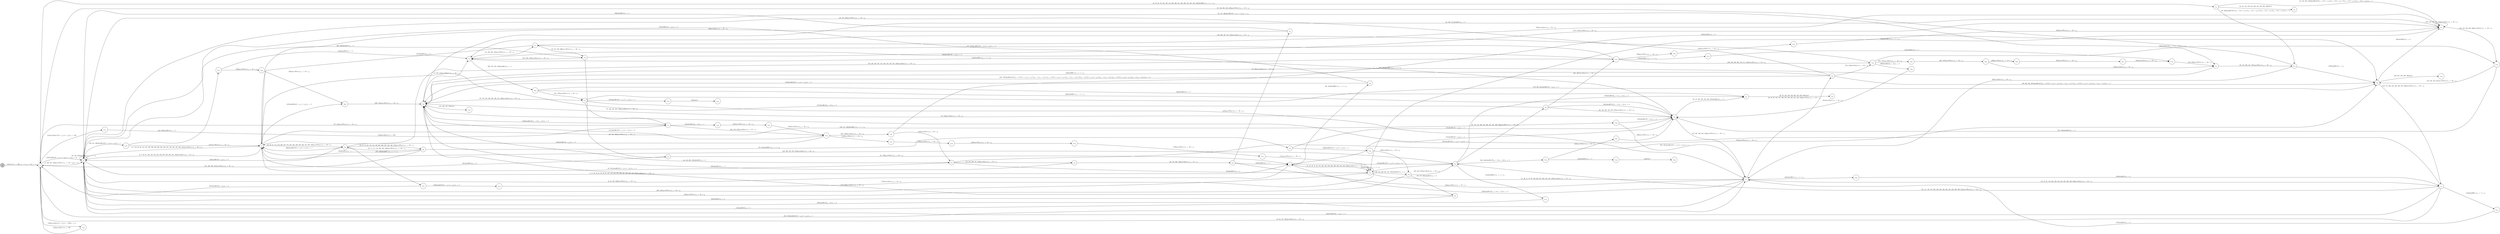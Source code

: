digraph EFSM{
  graph [rankdir="LR", fontname="Latin Modern Math"];
  node [color="black", fillcolor="white", shape="circle", style="filled", fontname="Latin Modern Math"];
  edge [fontname="Latin Modern Math"];

  s0[fillcolor="gray", label=<s<sub>0</sub>>];
  s1[label=<s<sub>1</sub>>];
  s2[label=<s<sub>2</sub>>];
  s3[label=<s<sub>3</sub>>];
  s5[label=<s<sub>5</sub>>];
  s10[label=<s<sub>10</sub>>];
  s11[label=<s<sub>11</sub>>];
  s12[label=<s<sub>12</sub>>];
  s14[label=<s<sub>14</sub>>];
  s15[label=<s<sub>15</sub>>];
  s16[label=<s<sub>16</sub>>];
  s17[label=<s<sub>17</sub>>];
  s18[label=<s<sub>18</sub>>];
  s19[label=<s<sub>19</sub>>];
  s20[label=<s<sub>20</sub>>];
  s24[label=<s<sub>24</sub>>];
  s28[label=<s<sub>28</sub>>];
  s29[label=<s<sub>29</sub>>];
  s30[label=<s<sub>30</sub>>];
  s31[label=<s<sub>31</sub>>];
  s32[label=<s<sub>32</sub>>];
  s35[label=<s<sub>35</sub>>];
  s36[label=<s<sub>36</sub>>];
  s42[label=<s<sub>42</sub>>];
  s45[label=<s<sub>45</sub>>];
  s46[label=<s<sub>46</sub>>];
  s47[label=<s<sub>47</sub>>];
  s55[label=<s<sub>55</sub>>];
  s56[label=<s<sub>56</sub>>];
  s64[label=<s<sub>64</sub>>];
  s66[label=<s<sub>66</sub>>];
  s73[label=<s<sub>73</sub>>];
  s76[label=<s<sub>76</sub>>];
  s77[label=<s<sub>77</sub>>];
  s92[label=<s<sub>92</sub>>];
  s93[label=<s<sub>93</sub>>];
  s99[label=<s<sub>99</sub>>];
  s100[label=<s<sub>100</sub>>];
  s102[label=<s<sub>102</sub>>];
  s112[label=<s<sub>112</sub>>];
  s124[label=<s<sub>124</sub>>];
  s130[label=<s<sub>130</sub>>];
  s133[label=<s<sub>133</sub>>];
  s134[label=<s<sub>134</sub>>];
  s135[label=<s<sub>135</sub>>];
  s141[label=<s<sub>141</sub>>];
  s146[label=<s<sub>146</sub>>];
  s159[label=<s<sub>159</sub>>];
  s160[label=<s<sub>160</sub>>];
  s164[label=<s<sub>164</sub>>];
  s165[label=<s<sub>165</sub>>];
  s166[label=<s<sub>166</sub>>];
  s167[label=<s<sub>167</sub>>];
  s168[label=<s<sub>168</sub>>];
  s169[label=<s<sub>169</sub>>];
  s170[label=<s<sub>170</sub>>];
  s196[label=<s<sub>196</sub>>];
  s212[label=<s<sub>212</sub>>];
  s234[label=<s<sub>234</sub>>];
  s235[label=<s<sub>235</sub>>];
  s263[label=<s<sub>263</sub>>];
  s275[label=<s<sub>275</sub>>];
  s276[label=<s<sub>276</sub>>];
  s284[label=<s<sub>284</sub>>];
  s285[label=<s<sub>285</sub>>];
  s286[label=<s<sub>286</sub>>];
  s287[label=<s<sub>287</sub>>];
  s314[label=<s<sub>314</sub>>];
  s322[label=<s<sub>322</sub>>];
  s372[label=<s<sub>372</sub>>];
  s373[label=<s<sub>373</sub>>];
  s394[label=<s<sub>394</sub>>];
  s395[label=<s<sub>395</sub>>];
  s412[label=<s<sub>412</sub>>];
  s425[label=<s<sub>425</sub>>];
  s426[label=<s<sub>426</sub>>];
  s427[label=<s<sub>427</sub>>];
  s486[label=<s<sub>486</sub>>];
  s487[label=<s<sub>487</sub>>];

  s0->s1[label=<<i> [1]start:2/o<sub>1</sub> := 200, o<sub>2</sub> := 3, o<sub>3</sub> := 0&#91;r<sub>2</sub> := 1&#93;</i>>];
  s14->s15[label=<<i> [15, 145, 201, 242]alienHit:0&#91;!(!(r<sub>2</sub> &gt; 3&or;2 &gt; r<sub>2</sub>)&or;!(r<sub>2</sub> &gt; 3&or;2 &gt; r<sub>2</sub>)), !(!(r<sub>2</sub> &gt; 3&or;2 &gt; r<sub>2</sub>)&or;!(r<sub>2</sub> &gt; 3&or;2 &gt; r<sub>2</sub>))&#93;/o<sub>1</sub> := 1</i>>];
  s20->s5[label=<<i> [21, 193]moveWest:1/o<sub>1</sub> := -50 + i<sub>0</sub></i>>];
  s3->s24[label=<<i> [24, 451]alienHit:0&#91;!(4 &gt; r<sub>2</sub>&or;4 &gt; r<sub>2</sub>)&#93;/o<sub>1</sub> := 3</i>>];
  s24->s10[label=<<i> [25]alienHit:0/o<sub>1</sub> := 4</i>>];
  s1->s2[label=<<i> [33]alienHit:0&#91;2 &gt; r<sub>2</sub>, 2 &gt; r<sub>2</sub>&#93;/o<sub>1</sub> := r<sub>2</sub>&#91;r<sub>2</sub> := 2&#93;</i>>];
  s35->s2[label=<<i> [38]alienHit:0&#91;4 &gt; r<sub>2</sub>&#93;/o<sub>1</sub> := 2</i>>];
  s42->s16[label=<<i> [43]shieldHit:1/o<sub>1</sub> := -1 + i<sub>0</sub></i>>];
  s46->s47[label=<<i> [47, 301]moveEast:1/o<sub>1</sub> := 50 + i<sub>0</sub></i>>];
  s47->s3[label=<<i> [48]moveEast:1/o<sub>1</sub> := 50 + i<sub>0</sub></i>>];
  s5->s30[label=<<i> [51]alienHit:0&#91;4 &gt; r<sub>2</sub>&#93;/o<sub>1</sub> := 4</i>>];
  s14->s56[label=<<i> [59, 343]alienHit:0&#91;!(!(!(r<sub>2</sub> &gt; 3&or;2 &gt; r<sub>2</sub>)&or;!(r<sub>2</sub> &gt; 3&or;2 &gt; r<sub>2</sub>))&or;!(!(r<sub>2</sub> &gt; 3&or;2 &gt; r<sub>2</sub>)&or;!(r<sub>2</sub> &gt; 3&or;2 &gt; r<sub>2</sub>)))&#93;/o<sub>1</sub> := 3</i>>];
  s56->s11[label=<<i> [60]moveEast:1/o<sub>1</sub> := 50 + i<sub>0</sub></i>>];
  s5->s66[label=<<i> [66, 444]shieldHit:1/o<sub>1</sub> := -1 + i<sub>0</sub></i>>];
  s66->s2[label=<<i> [67]alienHit:0&#91;4 &gt; r<sub>2</sub>&#93;/o<sub>1</sub> := 2</i>>];
  s36->s73[label=<<i> [73, 101]shieldHit:1/o<sub>1</sub> := -1 + i<sub>0</sub></i>>];
  s73->s30[label=<<i> [74]alienHit:0&#91;4 &gt; r<sub>2</sub>&#93;/o<sub>1</sub> := 3</i>>];
  s30->s16[label=<<i> [75, 218]moveEast:1/o<sub>1</sub> := 50 + i<sub>0</sub></i>>];
  s77->s1[label=<<i> [78, 143]moveWest:1/o<sub>1</sub> := -50 + i<sub>0</sub></i>>];
  s36->s3[label=<<i> [83]alienHit:0/o<sub>1</sub> := 1</i>>];
  s93->s2[label=<<i> [94]alienHit:0/o<sub>1</sub> := 4</i>>];
  s73->s102[label=<<i> [102]alienHit:0&#91;!(4 &gt; r<sub>2</sub>&or;4 &gt; r<sub>2</sub>)&#93;/o<sub>1</sub> := 1</i>>];
  s102->s92[label=<<i> [103]moveEast:1/o<sub>1</sub> := 50 + i<sub>0</sub></i>>];
  s92->s28[label=<<i> [104, 204, 272]moveEast:1/o<sub>1</sub> := 50 + i<sub>0</sub></i>>];
  s28->s112[label=<<i> [112]shieldHit:1/o<sub>1</sub> := -1 + i<sub>0</sub></i>>];
  s112->s2[label=<<i> [113]alienHit:0/o<sub>1</sub> := 2</i>>];
  s1->s124[label=<<i> [124]moveEast:1&#91;2 &gt; r<sub>2</sub>&#93;/o<sub>1</sub> := 250&#91;r<sub>2</sub> := 4&#93;</i>>];
  s124->s1[label=<<i> [125]moveEast:1/o<sub>1</sub> := 300</i>>];
  s2->s130[label=<<i> [130, 211, 392]alienHit:0&#91;!(4 &gt; r<sub>2</sub>&or;4 &gt; r<sub>2</sub>)&#93;/o<sub>1</sub> := 1</i>>];
  s130->s3[label=<<i> [131]moveWest:1/o<sub>1</sub> := -50 + i<sub>0</sub></i>>];
  s35->s133[label=<<i> [133, 228, 282, 357, 374, 465, 472, 485, 510, 533]moveEast:1/o<sub>1</sub> := 50 + i<sub>0</sub></i>>];
  s133->s134[label=<<i> [134]shieldHit:1/o<sub>1</sub> := -1 + i<sub>0</sub></i>>];
  s134->s135[label=<<i> [135]alienHit:0/o<sub>1</sub> := 2</i>>];
  s135->s55[label=<<i> [136, 289]moveWest:1/o<sub>1</sub> := -50 + i<sub>0</sub></i>>];
  s56->s1[label=<<i> [57, 138, 291, 344, 448]moveWest:1/o<sub>1</sub> := -50 + i<sub>0</sub></i>>];
  s1->s141[label=<<i> [141]moveEast:1&#91;!(2 &gt; r<sub>2</sub>&or;2 &gt; r<sub>2</sub>)&#93;/o<sub>1</sub> := 350</i>>];
  s141->s77[label=<<i> [142]moveEast:1/o<sub>1</sub> := 400</i>>];
  s29->s3[label=<<i> [151]alienHit:0&#91;r<sub>2</sub> &gt; 2&#93;/o<sub>1</sub> := 2</i>>];
  s5->s28[label=<<i> [154]alienHit:0&#91;!(4 &gt; r<sub>2</sub>&or;4 &gt; r<sub>2</sub>)&#93;/o<sub>1</sub> := 3</i>>];
  s42->s159[label=<<i> [159, 188]moveEast:1/o<sub>1</sub> := 50 + i<sub>0</sub></i>>];
  s159->s160[label=<<i> [160]alienHit:0&#91;r<sub>2</sub> &gt; 2&#93;/o<sub>1</sub> := 4</i>>];
  s160->s30[label=<<i> [161]moveEast:1/o<sub>1</sub> := 50 + i<sub>0</sub></i>>];
  s77->s164[label=<<i> [164]alienHit:0&#91;r<sub>2</sub> &gt; 2&#93;/o<sub>1</sub> := 1</i>>];
  s164->s165[label=<<i> [165]moveWest:1/o<sub>1</sub> := -50 + i<sub>0</sub></i>>];
  s165->s166[label=<<i> [166]moveWest:1/o<sub>1</sub> := -50 + i<sub>0</sub></i>>];
  s166->s167[label=<<i> [167]moveWest:1/o<sub>1</sub> := -50 + i<sub>0</sub></i>>];
  s167->s168[label=<<i> [168]moveWest:1/o<sub>1</sub> := -50 + i<sub>0</sub></i>>];
  s168->s169[label=<<i> [169]moveWest:1/o<sub>1</sub> := -50 + i<sub>0</sub></i>>];
  s169->s170[label=<<i> [170]moveWest:1/o<sub>1</sub> := -50 + i<sub>0</sub></i>>];
  s170->s10[label=<<i> [171]moveWest:1/o<sub>1</sub> := -50 + i<sub>0</sub></i>>];
  s93->s16[label=<<i> [174, 329]moveEast:1/o<sub>1</sub> := 50 + i<sub>0</sub></i>>];
  s28->s31[label=<<i> [179]alienHit:0&#91;r<sub>2</sub> &gt; 2, r<sub>2</sub> &gt; 2&#93;/o<sub>1</sub> := 5</i>>];
  s31->s32[label=<<i> [32, 53, 163, 180, 199, 265, 484, 503, 528]win:0</i>>];
  s55->s16[label=<<i> [182, 297]shieldHit:1/o<sub>1</sub> := -1 + i<sub>0</sub></i>>];
  s46->s11[label=<<i> [186]moveWest:1/o<sub>1</sub> := -50 + i<sub>0</sub></i>>];
  s159->s17[label=<<i> [189, 369, 467, 512, 535]moveEast:1/o<sub>1</sub> := 50 + i<sub>0</sub></i>>];
  s18->s19[label=<<i> [19, 191, 359, 399]moveWest:1/o<sub>1</sub> := -50 + i<sub>0</sub></i>>];
  s5->s2[label=<<i> [6, 22, 194, 530]moveWest:1/o<sub>1</sub> := -50 + i<sub>0</sub></i>>];
  s3->s196[label=<<i> [196, 311, 320]shieldHit:1/o<sub>1</sub> := -1 + i<sub>0</sub></i>>];
  s196->s30[label=<<i> [197]alienHit:0&#91;4 &gt; r<sub>2</sub>&#93;/o<sub>1</sub> := 4</i>>];
  s15->s10[label=<<i> [202]shieldHit:1/o<sub>1</sub> := -1 + i<sub>0</sub></i>>];
  s10->s92[label=<<i> [92, 172, 203, 251, 271, 327]alienHit:0/o<sub>1</sub> := 2</i>>];
  s3->s35[label=<<i> [35, 69, 81, 115, 132, 206, 227, 274, 281, 304, 349, 356, 462, 471, 507, 532]moveWest:1/o<sub>1</sub> := -50 + i<sub>0</sub></i>>];
  s36->s1[label=<<i> [121, 208, 308, 351]moveEast:1/o<sub>1</sub> := 50 + i<sub>0</sub></i>>];
  s130->s212[label=<<i> [212, 393]alienHit:0/o<sub>1</sub> := 2</i>>];
  s212->s17[label=<<i> [213]alienHit:0/o<sub>1</sub> := 3</i>>];
  s17->s19[label=<<i> [214, 468, 513]moveEast:1/o<sub>1</sub> := 50 + i<sub>0</sub></i>>];
  s19->s15[label=<<i> [215, 514]moveEast:1/o<sub>1</sub> := 50 + i<sub>0</sub></i>>];
  s146->s30[label=<<i> [217, 384]alienHit:0/o<sub>1</sub> := 4</i>>];
  s12->s2[label=<<i> [225]alienHit:0&#91;4 &gt; r<sub>2</sub>&#93;/o<sub>1</sub> := 2</i>>];
  s159->s146[label=<<i> [230]alienHit:0&#91;!(r<sub>2</sub> &gt; 2&or;r<sub>2</sub> &gt; 2)&#93;/o<sub>1</sub> := 3</i>>];
  s28->s234[label=<<i> [234, 424]alienHit:0&#91;!(r<sub>2</sub> &gt; 2&or;r<sub>2</sub> &gt; 2)&#93;/o<sub>1</sub> := 4</i>>];
  s234->s235[label=<<i> [235]moveWest:1/o<sub>1</sub> := -50 + i<sub>0</sub></i>>];
  s235->s30[label=<<i> [236]moveWest:1/o<sub>1</sub> := -50 + i<sub>0</sub></i>>];
  s30->s11[label=<<i> [157, 237, 336, 385, 433]moveWest:1/o<sub>1</sub> := -50 + i<sub>0</sub></i>>];
  s92->s2[label=<<i> [252]moveWest:1/o<sub>1</sub> := -50 + i<sub>0</sub></i>>];
  s29->s133[label=<<i> [261, 367]moveEast:1/o<sub>1</sub> := 50 + i<sub>0</sub></i>>];
  s133->s17[label=<<i> [262]alienHit:0&#91;2 &gt; r<sub>2</sub>&#93;/o<sub>1</sub> := 3</i>>];
  s263->s31[label=<<i> [264]alienHit:0/o<sub>1</sub> := 5</i>>];
  s35->s3[label=<<i> [266]alienHit:0&#91;!(4 &gt; r<sub>2</sub>&or;4 &gt; r<sub>2</sub>)&#93;/o<sub>1</sub> := 1</i>>];
  s10->s10[label=<<i> [270]shieldHit:1/o<sub>1</sub> := -1 + i<sub>0</sub></i>>];
  s28->s3[label=<<i> [105, 205, 247, 273, 278]moveEast:1/o<sub>1</sub> := 50 + i<sub>0</sub></i>>];
  s35->s275[label=<<i> [275, 340]shieldHit:1/o<sub>1</sub> := -1 + i<sub>0</sub></i>>];
  s275->s276[label=<<i> [276]alienHit:0&#91;!(4 &gt; r<sub>2</sub>&or;4 &gt; r<sub>2</sub>)&#93;/o<sub>1</sub> := 3</i>>];
  s276->s28[label=<<i> [277]moveEast:1/o<sub>1</sub> := 50 + i<sub>0</sub></i>>];
  s159->s284[label=<<i> [284, 474]moveWest:1/o<sub>1</sub> := -50 + i<sub>0</sub></i>>];
  s284->s285[label=<<i> [285, 475]moveWest:1/o<sub>1</sub> := -50 + i<sub>0</sub></i>>];
  s285->s286[label=<<i> [286]moveWest:1/o<sub>1</sub> := -50 + i<sub>0</sub></i>>];
  s286->s287[label=<<i> [287]moveWest:1/o<sub>1</sub> := -50 + i<sub>0</sub></i>>];
  s287->s135[label=<<i> [288]moveWest:1/o<sub>1</sub> := -50 + i<sub>0</sub></i>>];
  s55->s56[label=<<i> [56, 137, 290, 447, 477]moveWest:1/o<sub>1</sub> := -50 + i<sub>0</sub></i>>];
  s10->s2[label=<<i> [294, 391]moveWest:1/o<sub>1</sub> := -50 + i<sub>0</sub></i>>];
  s2->s2[label=<<i> [54, 129, 295]shieldHit:1/o<sub>1</sub> := -1 + i<sub>0</sub></i>>];
  s2->s55[label=<<i> [55, 181, 296]alienHit:0&#91;4 &gt; r<sub>2</sub>, 4 &gt; r<sub>2</sub>&#93;/o<sub>1</sub> := r<sub>2</sub></i>>];
  s45->s46[label=<<i> [46, 185, 300, 442]moveEast:1/o<sub>1</sub> := 50 + i<sub>0</sub></i>>];
  s47->s2[label=<<i> [302]alienHit:0/o<sub>1</sub> := 4</i>>];
  s36->s35[label=<<i> [37, 71, 117, 119, 306, 464, 509]moveWest:1/o<sub>1</sub> := -50 + i<sub>0</sub></i>>];
  s196->s11[label=<<i> [312, 321]alienHit:0&#91;!(4 &gt; r<sub>2</sub>&or;4 &gt; r<sub>2</sub>)&#93;/o<sub>1</sub> := 1</i>>];
  s11->s12[label=<<i> [12, 27, 61, 110, 224, 258, 313, 316, 364, 406, 422, 498]moveEast:1/o<sub>1</sub> := 50 + i<sub>0</sub></i>>];
  s12->s314[label=<<i> [314]shieldHit:1/o<sub>1</sub> := -1 + i<sub>0</sub></i>>];
  s314->s11[label=<<i> [315]alienHit:0/o<sub>1</sub> := 2</i>>];
  s12->s1[label=<<i> [13, 62, 317, 324]moveEast:1/o<sub>1</sub> := 50 + i<sub>0</sub></i>>];
  s11->s322[label=<<i> [322]shieldHit:1/o<sub>1</sub> := -1 + i<sub>0</sub></i>>];
  s322->s12[label=<<i> [323]alienHit:0/o<sub>1</sub> := 2</i>>];
  s14->s64[label=<<i> [64, 80, 123, 140, 210, 293, 310, 319, 326, 346]lose:0</i>>];
  s92->s93[label=<<i> [93, 173, 328]alienHit:0/o<sub>1</sub> := 3</i>>];
  s76->s99[label=<<i> [176, 220, 331]alienHit:0&#91;5 &gt; r<sub>2</sub>&#93;/o<sub>1</sub> := 4</i>>];
  s42->s99[label=<<i> [99, 239, 338, 387]alienHit:0&#91;!(!(r<sub>2</sub> &gt; 4&or;!(!(4 &gt; r<sub>2</sub>&or;4 &gt; r<sub>2</sub>)&or;!(r<sub>2</sub> &gt; 1&or;r<sub>2</sub> &gt; 1)))&or;!(r<sub>2</sub> &gt; 4&or;!(!(4 &gt; r<sub>2</sub>&or;4 &gt; r<sub>2</sub>)&or;!(r<sub>2</sub> &gt; 1&or;r<sub>2</sub> &gt; 1))))&#93;/o<sub>1</sub> := 5</i>>];
  s275->s1[label=<<i> [341]alienHit:0&#91;4 &gt; r<sub>2</sub>&#93;/o<sub>1</sub> := 2</i>>];
  s1->s14[label=<<i> [14, 58, 63, 79, 122, 139, 144, 200, 209, 241, 292, 309, 318, 325, 342, 345]shieldHit:1/o<sub>1</sub> := -1 + i<sub>0</sub></i>>];
  s1->s2[label=<<i> [2, 126, 347, 449]moveWest:1/o<sub>1</sub> := -50 + i<sub>0</sub>&#91;r<sub>2</sub> := 5&#93;</i>>];
  s1->s11[label=<<i> [352, 459]alienHit:0&#91;!(2 &gt; r<sub>2</sub>&or;2 &gt; r<sub>2</sub>)&#93;/o<sub>1</sub> := 1</i>>];
  s133->s18[label=<<i> [358, 375]alienHit:0&#91;!(2 &gt; r<sub>2</sub>&or;2 &gt; r<sub>2</sub>)&#93;/o<sub>1</sub> := 2</i>>];
  s19->s2[label=<<i> [360, 469]alienHit:0/o<sub>1</sub> := 3</i>>];
  s263->s76[label=<<i> [371, 537]moveWest:1/o<sub>1</sub> := -50 + i<sub>0</sub></i>>];
  s76->s372[label=<<i> [372]alienHit:0&#91;!(5 &gt; r<sub>2</sub>&or;5 &gt; r<sub>2</sub>)&#93;/o<sub>1</sub> := 5</i>>];
  s372->s373[label=<<i> [373]win:0</i>>];
  s18->s15[label=<<i> [376]moveEast:1/o<sub>1</sub> := 50 + i<sub>0</sub></i>>];
  s15->s146[label=<<i> [146, 216, 243, 380, 383]moveWest:1/o<sub>1</sub> := -50 + i<sub>0</sub></i>>];
  s146->s99[label=<<i> [147, 231, 244, 381]moveWest:1/o<sub>1</sub> := -50 + i<sub>0</sub></i>>];
  s99->s15[label=<<i> [382]alienHit:0/o<sub>1</sub> := 3</i>>];
  s99->s100[label=<<i> [100, 221, 240, 339, 388]win:0</i>>];
  s212->s394[label=<<i> [394]moveWest:1/o<sub>1</sub> := -50 + i<sub>0</sub></i>>];
  s394->s395[label=<<i> [395]moveWest:1/o<sub>1</sub> := -50 + i<sub>0</sub></i>>];
  s395->s16[label=<<i> [396, 414]moveWest:1/o<sub>1</sub> := -50 + i<sub>0</sub></i>>];
  s16->s17[label=<<i> [17, 397, 415]moveWest:1/o<sub>1</sub> := -50 + i<sub>0</sub></i>>];
  s19->s20[label=<<i> [20, 192, 400]moveWest:1/o<sub>1</sub> := -50 + i<sub>0</sub></i>>];
  s20->s3[label=<<i> [401]alienHit:0/o<sub>1</sub> := 3</i>>];
  s12->s16[label=<<i> [407]alienHit:0&#91;!(4 &gt; r<sub>2</sub>&or;4 &gt; r<sub>2</sub>)&#93;/o<sub>1</sub> := 4</i>>];
  s76->s77[label=<<i> [77, 409, 437, 491, 538]moveEast:1/o<sub>1</sub> := 50 + i<sub>0</sub></i>>];
  s166->s16[label=<<i> [411]alienHit:0&#91;!(4 &gt; r<sub>2</sub>&or;4 &gt; r<sub>2</sub>)&#93;/o<sub>1</sub> := 5</i>>];
  s3->s395[label=<<i> [413]alienHit:0&#91;4 &gt; r<sub>2</sub>, 4 &gt; r<sub>2</sub>&#93;/o<sub>1</sub> := 2</i>>];
  s17->s18[label=<<i> [18, 190, 398, 416]moveWest:1/o<sub>1</sub> := -50 + i<sub>0</sub></i>>];
  s18->s3[label=<<i> [417]alienHit:0/o<sub>1</sub> := 3</i>>];
  s3->s2[label=<<i> [4, 8, 49, 84, 106, 128, 152, 248, 254, 267, 279, 402, 418, 494]moveEast:1/o<sub>1</sub> := 50 + i<sub>0</sub></i>>];
  s2->s5[label=<<i> [5, 9, 39, 50, 65, 85, 90, 95, 107, 153, 249, 255, 268, 361, 389, 403, 419, 495]moveEast:1/o<sub>1</sub> := 50 + i<sub>0</sub></i>>];
  s5->s10[label=<<i> [10, 40, 86, 91, 96, 108, 222, 250, 256, 269, 362, 390, 404, 420, 496]moveEast:1/o<sub>1</sub> := 50 + i<sub>0</sub></i>>];
  s234->s425[label=<<i> [425]alienHit:0/o<sub>1</sub> := 5</i>>];
  s425->s426[label=<<i> [426]win:0</i>>];
  s166->s427[label=<<i> [427, 439]moveEast:1/o<sub>1</sub> := 50 + i<sub>0</sub></i>>];
  s427->s99[label=<<i> [428]alienHit:0/o<sub>1</sub> := 2</i>>];
  s11->s42[label=<<i> [42, 88, 98, 158, 187, 238, 337, 353, 386, 434, 456, 504]moveWest:1/o<sub>1</sub> := -50 + i<sub>0</sub></i>>];
  s42->s16[label=<<i> [435, 457]alienHit:0&#91;!(!(!(r<sub>2</sub> &gt; 4&or;!(!(4 &gt; r<sub>2</sub>&or;4 &gt; r<sub>2</sub>)&or;!(r<sub>2</sub> &gt; 1&or;r<sub>2</sub> &gt; 1)))&or;!(r<sub>2</sub> &gt; 4&or;!(!(4 &gt; r<sub>2</sub>&or;4 &gt; r<sub>2</sub>)&or;!(r<sub>2</sub> &gt; 1&or;r<sub>2</sub> &gt; 1))))&or;!(!(r<sub>2</sub> &gt; 4&or;!(!(4 &gt; r<sub>2</sub>&or;4 &gt; r<sub>2</sub>)&or;!(r<sub>2</sub> &gt; 1&or;r<sub>2</sub> &gt; 1)))&or;!(r<sub>2</sub> &gt; 4&or;!(!(4 &gt; r<sub>2</sub>&or;4 &gt; r<sub>2</sub>)&or;!(r<sub>2</sub> &gt; 1&or;r<sub>2</sub> &gt; 1)))))&#93;/o<sub>1</sub> := 3</i>>];
  s16->s76[label=<<i> [76, 175, 219, 330, 408, 436, 454, 490]moveEast:1/o<sub>1</sub> := 50 + i<sub>0</sub></i>>];
  s427->s24[label=<<i> [440]moveEast:1/o<sub>1</sub> := 50 + i<sub>0</sub></i>>];
  s46->s5[label=<<i> [443]alienHit:0/o<sub>1</sub> := 4</i>>];
  s66->s16[label=<<i> [445]alienHit:0&#91;!(4 &gt; r<sub>2</sub>&or;4 &gt; r<sub>2</sub>)&#93;/o<sub>1</sub> := 5</i>>];
  s16->s412[label=<<i> [412, 446, 458, 540]win:0</i>>];
  s24->s45[label=<<i> [45, 184, 299, 441, 452]moveEast:1/o<sub>1</sub> := 50 + i<sub>0</sub></i>>];
  s45->s16[label=<<i> [453]alienHit:0/o<sub>1</sub> := 4</i>>];
  s76->s11[label=<<i> [455]moveWest:1/o<sub>1</sub> := -50 + i<sub>0</sub></i>>];
  s11->s2[label=<<i> [460]alienHit:0&#91;r<sub>2</sub> &gt; 2&#93;/o<sub>1</sub> := 2</i>>];
  s35->s36[label=<<i> [36, 70, 72, 82, 116, 118, 120, 207, 305, 307, 350, 463, 508]moveWest:1/o<sub>1</sub> := -50 + i<sub>0</sub></i>>];
  s2->s3[label=<<i> [3, 7, 23, 34, 68, 114, 127, 195, 226, 253, 280, 303, 348, 355, 450, 461, 470, 506, 531]moveWest:1/o<sub>1</sub> := -50 + i<sub>0</sub></i>>];
  s133->s159[label=<<i> [229, 283, 368, 466, 473, 511, 534]moveEast:1/o<sub>1</sub> := 50 + i<sub>0</sub></i>>];
  s285->s55[label=<<i> [476]moveEast:1/o<sub>1</sub> := 50 + i<sub>0</sub></i>>];
  s56->s99[label=<<i> [478]alienHit:0/o<sub>1</sub> := r<sub>2</sub></i>>];
  s99->s12[label=<<i> [148, 177, 232, 245, 332, 429, 479, 520]moveWest:1/o<sub>1</sub> := -50 + i<sub>0</sub></i>>];
  s12->s28[label=<<i> [28, 111, 149, 178, 233, 246, 259, 333, 365, 423, 430, 480, 499, 521]moveWest:1/o<sub>1</sub> := -50 + i<sub>0</sub></i>>];
  s133->s486[label=<<i> [486]moveWest:1/o<sub>1</sub> := -50 + i<sub>0</sub></i>>];
  s486->s487[label=<<i> [487]moveWest:1/o<sub>1</sub> := -50 + i<sub>0</sub></i>>];
  s487->s15[label=<<i> [488]moveWest:1/o<sub>1</sub> := -50 + i<sub>0</sub></i>>];
  s15->s16[label=<<i> [16, 489, 517]alienHit:0/o<sub>1</sub> := 2</i>>];
  s77->s166[label=<<i> [410, 438, 492]moveEast:1/o<sub>1</sub> := 50 + i<sub>0</sub></i>>];
  s166->s3[label=<<i> [493]alienHit:0&#91;4 &gt; r<sub>2</sub>&#93;/o<sub>1</sub> := 3</i>>];
  s10->s11[label=<<i> [11, 26, 41, 87, 97, 109, 223, 257, 363, 405, 421, 497]moveEast:1/o<sub>1</sub> := 50 + i<sub>0</sub></i>>];
  s29->s30[label=<<i> [501]alienHit:0&#91;!(r<sub>2</sub> &gt; 2&or;r<sub>2</sub> &gt; 2)&#93;/o<sub>1</sub> := 4</i>>];
  s30->s31[label=<<i> [31, 52, 162, 198, 483, 502, 527]alienHit:0/o<sub>1</sub> := 5</i>>];
  s42->s2[label=<<i> [89, 354, 505]moveWest:1/o<sub>1</sub> := -50 + i<sub>0</sub></i>>];
  s15->s15[label=<<i> [377, 378, 379, 515, 516]moveEast:1/o<sub>1</sub> := 50 + i<sub>0</sub></i>>];
  s16->s24[label=<<i> [44, 183, 298, 518]alienHit:0/o<sub>1</sub> := 3</i>>];
  s24->s99[label=<<i> [519]moveWest:1/o<sub>1</sub> := -50 + i<sub>0</sub></i>>];
  s28->s29[label=<<i> [29, 150, 155, 260, 334, 366, 431, 481, 500, 522]moveWest:1/o<sub>1</sub> := -50 + i<sub>0</sub></i>>];
  s29->s30[label=<<i> [30, 156, 335, 432, 482, 523]moveWest:1/o<sub>1</sub> := -50 + i<sub>0</sub></i>>];
  s30->s17[label=<<i> [524]shieldHit:1/o<sub>1</sub> := -1 + i<sub>0</sub></i>>];
  s263->s30[label=<<i> [526]shieldHit:1/o<sub>1</sub> := -1 + i<sub>0</sub></i>>];
  s11->s5[label=<<i> [529]alienHit:0&#91;!(r<sub>2</sub> &gt; 2&or;r<sub>2</sub> &gt; 2)&#93;/o<sub>1</sub> := 3</i>>];
  s17->s263[label=<<i> [263, 370, 525, 536]alienHit:0/o<sub>1</sub> := 4</i>>];
  s77->s16[label=<<i> [539]alienHit:0&#91;!(r<sub>2</sub> &gt; 2&or;r<sub>2</sub> &gt; 2)&#93;/o<sub>1</sub> := 5</i>>];
}